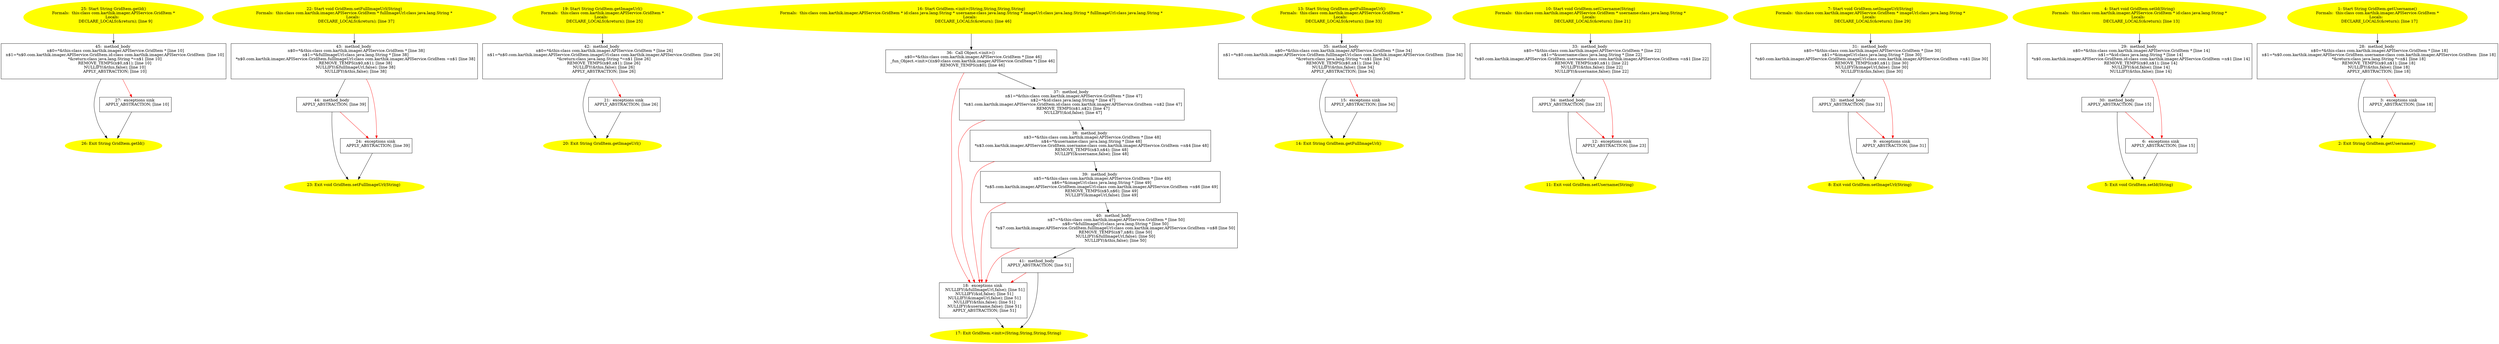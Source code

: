 digraph iCFG {
45 [label="45:  method_body \n   n$0=*&this:class com.karthik.imager.APIService.GridItem * [line 10]\n  n$1=*n$0.com.karthik.imager.APIService.GridItem.id:class com.karthik.imager.APIService.GridItem  [line 10]\n  *&return:class java.lang.String *=n$1 [line 10]\n  REMOVE_TEMPS(n$0,n$1); [line 10]\n  NULLIFY(&this,false); [line 10]\n  APPLY_ABSTRACTION; [line 10]\n " shape="box"]
	

	 45 -> 26 ;
	 45 -> 27 [color="red" ];
44 [label="44:  method_body \n   APPLY_ABSTRACTION; [line 39]\n " shape="box"]
	

	 44 -> 23 ;
	 44 -> 24 [color="red" ];
43 [label="43:  method_body \n   n$0=*&this:class com.karthik.imager.APIService.GridItem * [line 38]\n  n$1=*&fullImageUrl:class java.lang.String * [line 38]\n  *n$0.com.karthik.imager.APIService.GridItem.fullImageUrl:class com.karthik.imager.APIService.GridItem =n$1 [line 38]\n  REMOVE_TEMPS(n$0,n$1); [line 38]\n  NULLIFY(&fullImageUrl,false); [line 38]\n  NULLIFY(&this,false); [line 38]\n " shape="box"]
	

	 43 -> 44 ;
	 43 -> 24 [color="red" ];
42 [label="42:  method_body \n   n$0=*&this:class com.karthik.imager.APIService.GridItem * [line 26]\n  n$1=*n$0.com.karthik.imager.APIService.GridItem.imageUrl:class com.karthik.imager.APIService.GridItem  [line 26]\n  *&return:class java.lang.String *=n$1 [line 26]\n  REMOVE_TEMPS(n$0,n$1); [line 26]\n  NULLIFY(&this,false); [line 26]\n  APPLY_ABSTRACTION; [line 26]\n " shape="box"]
	

	 42 -> 20 ;
	 42 -> 21 [color="red" ];
41 [label="41:  method_body \n   APPLY_ABSTRACTION; [line 51]\n " shape="box"]
	

	 41 -> 17 ;
	 41 -> 18 [color="red" ];
40 [label="40:  method_body \n   n$7=*&this:class com.karthik.imager.APIService.GridItem * [line 50]\n  n$8=*&fullImageUrl:class java.lang.String * [line 50]\n  *n$7.com.karthik.imager.APIService.GridItem.fullImageUrl:class com.karthik.imager.APIService.GridItem =n$8 [line 50]\n  REMOVE_TEMPS(n$7,n$8); [line 50]\n  NULLIFY(&fullImageUrl,false); [line 50]\n  NULLIFY(&this,false); [line 50]\n " shape="box"]
	

	 40 -> 41 ;
	 40 -> 18 [color="red" ];
39 [label="39:  method_body \n   n$5=*&this:class com.karthik.imager.APIService.GridItem * [line 49]\n  n$6=*&imageUrl:class java.lang.String * [line 49]\n  *n$5.com.karthik.imager.APIService.GridItem.imageUrl:class com.karthik.imager.APIService.GridItem =n$6 [line 49]\n  REMOVE_TEMPS(n$5,n$6); [line 49]\n  NULLIFY(&imageUrl,false); [line 49]\n " shape="box"]
	

	 39 -> 40 ;
	 39 -> 18 [color="red" ];
38 [label="38:  method_body \n   n$3=*&this:class com.karthik.imager.APIService.GridItem * [line 48]\n  n$4=*&username:class java.lang.String * [line 48]\n  *n$3.com.karthik.imager.APIService.GridItem.username:class com.karthik.imager.APIService.GridItem =n$4 [line 48]\n  REMOVE_TEMPS(n$3,n$4); [line 48]\n  NULLIFY(&username,false); [line 48]\n " shape="box"]
	

	 38 -> 39 ;
	 38 -> 18 [color="red" ];
37 [label="37:  method_body \n   n$1=*&this:class com.karthik.imager.APIService.GridItem * [line 47]\n  n$2=*&id:class java.lang.String * [line 47]\n  *n$1.com.karthik.imager.APIService.GridItem.id:class com.karthik.imager.APIService.GridItem =n$2 [line 47]\n  REMOVE_TEMPS(n$1,n$2); [line 47]\n  NULLIFY(&id,false); [line 47]\n " shape="box"]
	

	 37 -> 38 ;
	 37 -> 18 [color="red" ];
36 [label="36:  Call Object.<init>() \n   n$0=*&this:class com.karthik.imager.APIService.GridItem * [line 46]\n  _fun_Object.<init>()(n$0:class com.karthik.imager.APIService.GridItem *) [line 46]\n  REMOVE_TEMPS(n$0); [line 46]\n " shape="box"]
	

	 36 -> 37 ;
	 36 -> 18 [color="red" ];
35 [label="35:  method_body \n   n$0=*&this:class com.karthik.imager.APIService.GridItem * [line 34]\n  n$1=*n$0.com.karthik.imager.APIService.GridItem.fullImageUrl:class com.karthik.imager.APIService.GridItem  [line 34]\n  *&return:class java.lang.String *=n$1 [line 34]\n  REMOVE_TEMPS(n$0,n$1); [line 34]\n  NULLIFY(&this,false); [line 34]\n  APPLY_ABSTRACTION; [line 34]\n " shape="box"]
	

	 35 -> 14 ;
	 35 -> 15 [color="red" ];
34 [label="34:  method_body \n   APPLY_ABSTRACTION; [line 23]\n " shape="box"]
	

	 34 -> 11 ;
	 34 -> 12 [color="red" ];
33 [label="33:  method_body \n   n$0=*&this:class com.karthik.imager.APIService.GridItem * [line 22]\n  n$1=*&username:class java.lang.String * [line 22]\n  *n$0.com.karthik.imager.APIService.GridItem.username:class com.karthik.imager.APIService.GridItem =n$1 [line 22]\n  REMOVE_TEMPS(n$0,n$1); [line 22]\n  NULLIFY(&this,false); [line 22]\n  NULLIFY(&username,false); [line 22]\n " shape="box"]
	

	 33 -> 34 ;
	 33 -> 12 [color="red" ];
32 [label="32:  method_body \n   APPLY_ABSTRACTION; [line 31]\n " shape="box"]
	

	 32 -> 8 ;
	 32 -> 9 [color="red" ];
31 [label="31:  method_body \n   n$0=*&this:class com.karthik.imager.APIService.GridItem * [line 30]\n  n$1=*&imageUrl:class java.lang.String * [line 30]\n  *n$0.com.karthik.imager.APIService.GridItem.imageUrl:class com.karthik.imager.APIService.GridItem =n$1 [line 30]\n  REMOVE_TEMPS(n$0,n$1); [line 30]\n  NULLIFY(&imageUrl,false); [line 30]\n  NULLIFY(&this,false); [line 30]\n " shape="box"]
	

	 31 -> 32 ;
	 31 -> 9 [color="red" ];
30 [label="30:  method_body \n   APPLY_ABSTRACTION; [line 15]\n " shape="box"]
	

	 30 -> 5 ;
	 30 -> 6 [color="red" ];
29 [label="29:  method_body \n   n$0=*&this:class com.karthik.imager.APIService.GridItem * [line 14]\n  n$1=*&id:class java.lang.String * [line 14]\n  *n$0.com.karthik.imager.APIService.GridItem.id:class com.karthik.imager.APIService.GridItem =n$1 [line 14]\n  REMOVE_TEMPS(n$0,n$1); [line 14]\n  NULLIFY(&id,false); [line 14]\n  NULLIFY(&this,false); [line 14]\n " shape="box"]
	

	 29 -> 30 ;
	 29 -> 6 [color="red" ];
28 [label="28:  method_body \n   n$0=*&this:class com.karthik.imager.APIService.GridItem * [line 18]\n  n$1=*n$0.com.karthik.imager.APIService.GridItem.username:class com.karthik.imager.APIService.GridItem  [line 18]\n  *&return:class java.lang.String *=n$1 [line 18]\n  REMOVE_TEMPS(n$0,n$1); [line 18]\n  NULLIFY(&this,false); [line 18]\n  APPLY_ABSTRACTION; [line 18]\n " shape="box"]
	

	 28 -> 2 ;
	 28 -> 3 [color="red" ];
27 [label="27:  exceptions sink \n   APPLY_ABSTRACTION; [line 10]\n " shape="box"]
	

	 27 -> 26 ;
26 [label="26: Exit String GridItem.getId() \n  " color=yellow style=filled]
	

25 [label="25: Start String GridItem.getId()\nFormals:  this:class com.karthik.imager.APIService.GridItem *\nLocals:  \n   DECLARE_LOCALS(&return); [line 9]\n " color=yellow style=filled]
	

	 25 -> 45 ;
24 [label="24:  exceptions sink \n   APPLY_ABSTRACTION; [line 39]\n " shape="box"]
	

	 24 -> 23 ;
23 [label="23: Exit void GridItem.setFullImageUrl(String) \n  " color=yellow style=filled]
	

22 [label="22: Start void GridItem.setFullImageUrl(String)\nFormals:  this:class com.karthik.imager.APIService.GridItem * fullImageUrl:class java.lang.String *\nLocals:  \n   DECLARE_LOCALS(&return); [line 37]\n " color=yellow style=filled]
	

	 22 -> 43 ;
21 [label="21:  exceptions sink \n   APPLY_ABSTRACTION; [line 26]\n " shape="box"]
	

	 21 -> 20 ;
20 [label="20: Exit String GridItem.getImageUrl() \n  " color=yellow style=filled]
	

19 [label="19: Start String GridItem.getImageUrl()\nFormals:  this:class com.karthik.imager.APIService.GridItem *\nLocals:  \n   DECLARE_LOCALS(&return); [line 25]\n " color=yellow style=filled]
	

	 19 -> 42 ;
18 [label="18:  exceptions sink \n   NULLIFY(&fullImageUrl,false); [line 51]\n  NULLIFY(&id,false); [line 51]\n  NULLIFY(&imageUrl,false); [line 51]\n  NULLIFY(&this,false); [line 51]\n  NULLIFY(&username,false); [line 51]\n  APPLY_ABSTRACTION; [line 51]\n " shape="box"]
	

	 18 -> 17 ;
17 [label="17: Exit GridItem.<init>(String,String,String,String) \n  " color=yellow style=filled]
	

16 [label="16: Start GridItem.<init>(String,String,String,String)\nFormals:  this:class com.karthik.imager.APIService.GridItem * id:class java.lang.String * username:class java.lang.String * imageUrl:class java.lang.String * fullImageUrl:class java.lang.String *\nLocals:  \n   DECLARE_LOCALS(&return); [line 46]\n " color=yellow style=filled]
	

	 16 -> 36 ;
15 [label="15:  exceptions sink \n   APPLY_ABSTRACTION; [line 34]\n " shape="box"]
	

	 15 -> 14 ;
14 [label="14: Exit String GridItem.getFullImageUrl() \n  " color=yellow style=filled]
	

13 [label="13: Start String GridItem.getFullImageUrl()\nFormals:  this:class com.karthik.imager.APIService.GridItem *\nLocals:  \n   DECLARE_LOCALS(&return); [line 33]\n " color=yellow style=filled]
	

	 13 -> 35 ;
12 [label="12:  exceptions sink \n   APPLY_ABSTRACTION; [line 23]\n " shape="box"]
	

	 12 -> 11 ;
11 [label="11: Exit void GridItem.setUsername(String) \n  " color=yellow style=filled]
	

10 [label="10: Start void GridItem.setUsername(String)\nFormals:  this:class com.karthik.imager.APIService.GridItem * username:class java.lang.String *\nLocals:  \n   DECLARE_LOCALS(&return); [line 21]\n " color=yellow style=filled]
	

	 10 -> 33 ;
9 [label="9:  exceptions sink \n   APPLY_ABSTRACTION; [line 31]\n " shape="box"]
	

	 9 -> 8 ;
8 [label="8: Exit void GridItem.setImageUrl(String) \n  " color=yellow style=filled]
	

7 [label="7: Start void GridItem.setImageUrl(String)\nFormals:  this:class com.karthik.imager.APIService.GridItem * imageUrl:class java.lang.String *\nLocals:  \n   DECLARE_LOCALS(&return); [line 29]\n " color=yellow style=filled]
	

	 7 -> 31 ;
6 [label="6:  exceptions sink \n   APPLY_ABSTRACTION; [line 15]\n " shape="box"]
	

	 6 -> 5 ;
5 [label="5: Exit void GridItem.setId(String) \n  " color=yellow style=filled]
	

4 [label="4: Start void GridItem.setId(String)\nFormals:  this:class com.karthik.imager.APIService.GridItem * id:class java.lang.String *\nLocals:  \n   DECLARE_LOCALS(&return); [line 13]\n " color=yellow style=filled]
	

	 4 -> 29 ;
3 [label="3:  exceptions sink \n   APPLY_ABSTRACTION; [line 18]\n " shape="box"]
	

	 3 -> 2 ;
2 [label="2: Exit String GridItem.getUsername() \n  " color=yellow style=filled]
	

1 [label="1: Start String GridItem.getUsername()\nFormals:  this:class com.karthik.imager.APIService.GridItem *\nLocals:  \n   DECLARE_LOCALS(&return); [line 17]\n " color=yellow style=filled]
	

	 1 -> 28 ;
}
